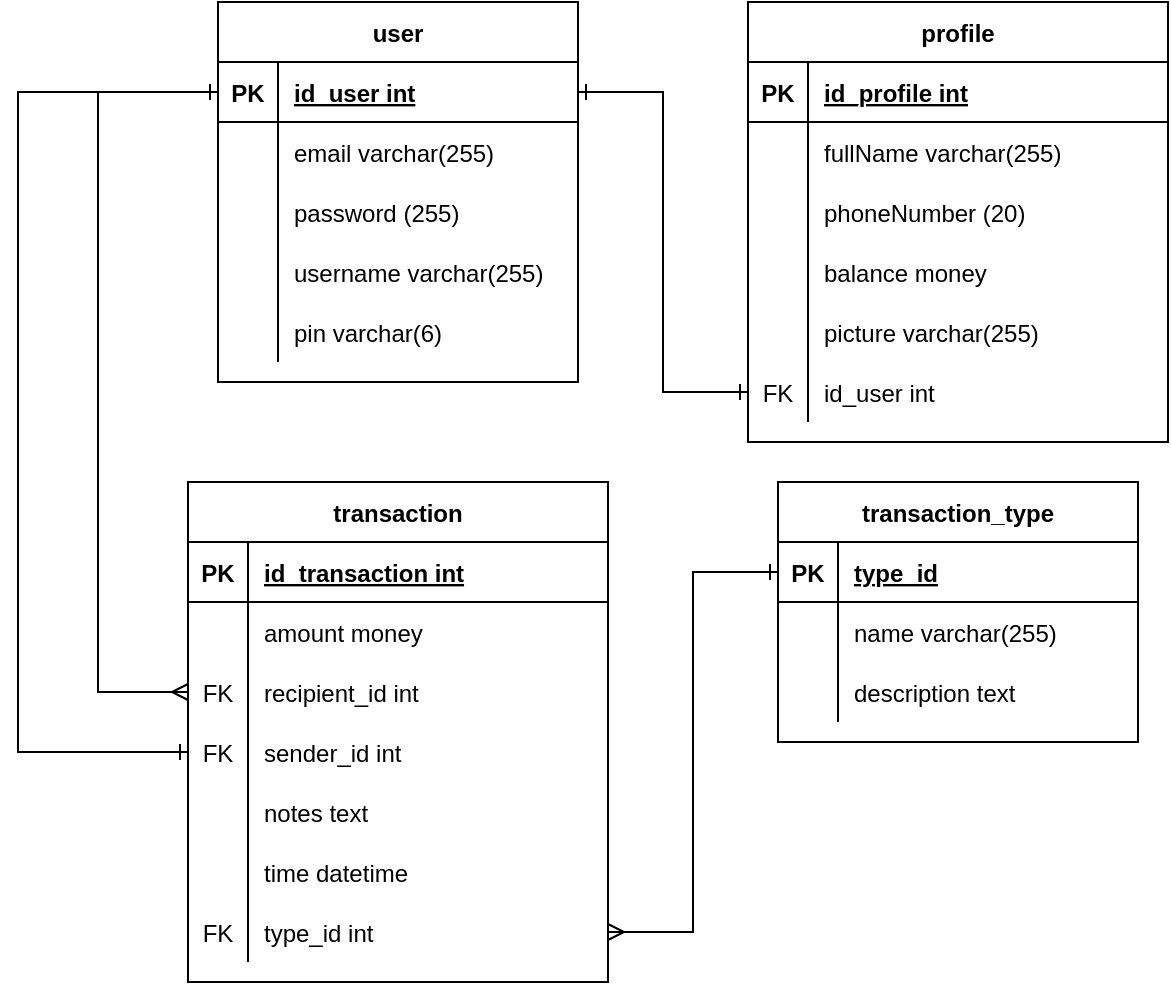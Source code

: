 <mxfile version="20.0.4" type="device"><diagram id="qC_JnfVyUMF0TdlM4Sqn" name="Page-1"><mxGraphModel dx="1695" dy="482" grid="1" gridSize="10" guides="1" tooltips="1" connect="1" arrows="1" fold="1" page="1" pageScale="1" pageWidth="827" pageHeight="1169" math="0" shadow="0"><root><mxCell id="0"/><mxCell id="1" parent="0"/><mxCell id="MFpwhaqTwPsRYEljuMsT-1" value="user" style="shape=table;startSize=30;container=1;collapsible=1;childLayout=tableLayout;fixedRows=1;rowLines=0;fontStyle=1;align=center;resizeLast=1;" parent="1" vertex="1"><mxGeometry x="-280" y="130" width="180" height="190" as="geometry"/></mxCell><mxCell id="MFpwhaqTwPsRYEljuMsT-2" value="" style="shape=tableRow;horizontal=0;startSize=0;swimlaneHead=0;swimlaneBody=0;fillColor=none;collapsible=0;dropTarget=0;points=[[0,0.5],[1,0.5]];portConstraint=eastwest;top=0;left=0;right=0;bottom=1;" parent="MFpwhaqTwPsRYEljuMsT-1" vertex="1"><mxGeometry y="30" width="180" height="30" as="geometry"/></mxCell><mxCell id="MFpwhaqTwPsRYEljuMsT-3" value="PK" style="shape=partialRectangle;connectable=0;fillColor=none;top=0;left=0;bottom=0;right=0;fontStyle=1;overflow=hidden;" parent="MFpwhaqTwPsRYEljuMsT-2" vertex="1"><mxGeometry width="30" height="30" as="geometry"><mxRectangle width="30" height="30" as="alternateBounds"/></mxGeometry></mxCell><mxCell id="MFpwhaqTwPsRYEljuMsT-4" value="id_user int" style="shape=partialRectangle;connectable=0;fillColor=none;top=0;left=0;bottom=0;right=0;align=left;spacingLeft=6;fontStyle=5;overflow=hidden;" parent="MFpwhaqTwPsRYEljuMsT-2" vertex="1"><mxGeometry x="30" width="150" height="30" as="geometry"><mxRectangle width="150" height="30" as="alternateBounds"/></mxGeometry></mxCell><mxCell id="MFpwhaqTwPsRYEljuMsT-5" value="" style="shape=tableRow;horizontal=0;startSize=0;swimlaneHead=0;swimlaneBody=0;fillColor=none;collapsible=0;dropTarget=0;points=[[0,0.5],[1,0.5]];portConstraint=eastwest;top=0;left=0;right=0;bottom=0;" parent="MFpwhaqTwPsRYEljuMsT-1" vertex="1"><mxGeometry y="60" width="180" height="30" as="geometry"/></mxCell><mxCell id="MFpwhaqTwPsRYEljuMsT-6" value="" style="shape=partialRectangle;connectable=0;fillColor=none;top=0;left=0;bottom=0;right=0;editable=1;overflow=hidden;" parent="MFpwhaqTwPsRYEljuMsT-5" vertex="1"><mxGeometry width="30" height="30" as="geometry"><mxRectangle width="30" height="30" as="alternateBounds"/></mxGeometry></mxCell><mxCell id="MFpwhaqTwPsRYEljuMsT-7" value="email varchar(255)" style="shape=partialRectangle;connectable=0;fillColor=none;top=0;left=0;bottom=0;right=0;align=left;spacingLeft=6;overflow=hidden;" parent="MFpwhaqTwPsRYEljuMsT-5" vertex="1"><mxGeometry x="30" width="150" height="30" as="geometry"><mxRectangle width="150" height="30" as="alternateBounds"/></mxGeometry></mxCell><mxCell id="MFpwhaqTwPsRYEljuMsT-8" value="" style="shape=tableRow;horizontal=0;startSize=0;swimlaneHead=0;swimlaneBody=0;fillColor=none;collapsible=0;dropTarget=0;points=[[0,0.5],[1,0.5]];portConstraint=eastwest;top=0;left=0;right=0;bottom=0;" parent="MFpwhaqTwPsRYEljuMsT-1" vertex="1"><mxGeometry y="90" width="180" height="30" as="geometry"/></mxCell><mxCell id="MFpwhaqTwPsRYEljuMsT-9" value="" style="shape=partialRectangle;connectable=0;fillColor=none;top=0;left=0;bottom=0;right=0;editable=1;overflow=hidden;" parent="MFpwhaqTwPsRYEljuMsT-8" vertex="1"><mxGeometry width="30" height="30" as="geometry"><mxRectangle width="30" height="30" as="alternateBounds"/></mxGeometry></mxCell><mxCell id="MFpwhaqTwPsRYEljuMsT-10" value="password (255)" style="shape=partialRectangle;connectable=0;fillColor=none;top=0;left=0;bottom=0;right=0;align=left;spacingLeft=6;overflow=hidden;" parent="MFpwhaqTwPsRYEljuMsT-8" vertex="1"><mxGeometry x="30" width="150" height="30" as="geometry"><mxRectangle width="150" height="30" as="alternateBounds"/></mxGeometry></mxCell><mxCell id="MFpwhaqTwPsRYEljuMsT-11" value="" style="shape=tableRow;horizontal=0;startSize=0;swimlaneHead=0;swimlaneBody=0;fillColor=none;collapsible=0;dropTarget=0;points=[[0,0.5],[1,0.5]];portConstraint=eastwest;top=0;left=0;right=0;bottom=0;" parent="MFpwhaqTwPsRYEljuMsT-1" vertex="1"><mxGeometry y="120" width="180" height="30" as="geometry"/></mxCell><mxCell id="MFpwhaqTwPsRYEljuMsT-12" value="" style="shape=partialRectangle;connectable=0;fillColor=none;top=0;left=0;bottom=0;right=0;editable=1;overflow=hidden;" parent="MFpwhaqTwPsRYEljuMsT-11" vertex="1"><mxGeometry width="30" height="30" as="geometry"><mxRectangle width="30" height="30" as="alternateBounds"/></mxGeometry></mxCell><mxCell id="MFpwhaqTwPsRYEljuMsT-13" value="username varchar(255)" style="shape=partialRectangle;connectable=0;fillColor=none;top=0;left=0;bottom=0;right=0;align=left;spacingLeft=6;overflow=hidden;" parent="MFpwhaqTwPsRYEljuMsT-11" vertex="1"><mxGeometry x="30" width="150" height="30" as="geometry"><mxRectangle width="150" height="30" as="alternateBounds"/></mxGeometry></mxCell><mxCell id="MFpwhaqTwPsRYEljuMsT-14" value="" style="shape=tableRow;horizontal=0;startSize=0;swimlaneHead=0;swimlaneBody=0;fillColor=none;collapsible=0;dropTarget=0;points=[[0,0.5],[1,0.5]];portConstraint=eastwest;top=0;left=0;right=0;bottom=0;" parent="MFpwhaqTwPsRYEljuMsT-1" vertex="1"><mxGeometry y="150" width="180" height="30" as="geometry"/></mxCell><mxCell id="MFpwhaqTwPsRYEljuMsT-15" value="" style="shape=partialRectangle;connectable=0;fillColor=none;top=0;left=0;bottom=0;right=0;editable=1;overflow=hidden;" parent="MFpwhaqTwPsRYEljuMsT-14" vertex="1"><mxGeometry width="30" height="30" as="geometry"><mxRectangle width="30" height="30" as="alternateBounds"/></mxGeometry></mxCell><mxCell id="MFpwhaqTwPsRYEljuMsT-16" value="pin varchar(6)" style="shape=partialRectangle;connectable=0;fillColor=none;top=0;left=0;bottom=0;right=0;align=left;spacingLeft=6;overflow=hidden;" parent="MFpwhaqTwPsRYEljuMsT-14" vertex="1"><mxGeometry x="30" width="150" height="30" as="geometry"><mxRectangle width="150" height="30" as="alternateBounds"/></mxGeometry></mxCell><mxCell id="MFpwhaqTwPsRYEljuMsT-17" value="profile" style="shape=table;startSize=30;container=1;collapsible=1;childLayout=tableLayout;fixedRows=1;rowLines=0;fontStyle=1;align=center;resizeLast=1;" parent="1" vertex="1"><mxGeometry x="-15" y="130" width="210" height="220" as="geometry"/></mxCell><mxCell id="MFpwhaqTwPsRYEljuMsT-18" value="" style="shape=tableRow;horizontal=0;startSize=0;swimlaneHead=0;swimlaneBody=0;fillColor=none;collapsible=0;dropTarget=0;points=[[0,0.5],[1,0.5]];portConstraint=eastwest;top=0;left=0;right=0;bottom=1;" parent="MFpwhaqTwPsRYEljuMsT-17" vertex="1"><mxGeometry y="30" width="210" height="30" as="geometry"/></mxCell><mxCell id="MFpwhaqTwPsRYEljuMsT-19" value="PK" style="shape=partialRectangle;connectable=0;fillColor=none;top=0;left=0;bottom=0;right=0;fontStyle=1;overflow=hidden;" parent="MFpwhaqTwPsRYEljuMsT-18" vertex="1"><mxGeometry width="30" height="30" as="geometry"><mxRectangle width="30" height="30" as="alternateBounds"/></mxGeometry></mxCell><mxCell id="MFpwhaqTwPsRYEljuMsT-20" value="id_profile int" style="shape=partialRectangle;connectable=0;fillColor=none;top=0;left=0;bottom=0;right=0;align=left;spacingLeft=6;fontStyle=5;overflow=hidden;" parent="MFpwhaqTwPsRYEljuMsT-18" vertex="1"><mxGeometry x="30" width="180" height="30" as="geometry"><mxRectangle width="180" height="30" as="alternateBounds"/></mxGeometry></mxCell><mxCell id="MFpwhaqTwPsRYEljuMsT-21" value="" style="shape=tableRow;horizontal=0;startSize=0;swimlaneHead=0;swimlaneBody=0;fillColor=none;collapsible=0;dropTarget=0;points=[[0,0.5],[1,0.5]];portConstraint=eastwest;top=0;left=0;right=0;bottom=0;" parent="MFpwhaqTwPsRYEljuMsT-17" vertex="1"><mxGeometry y="60" width="210" height="30" as="geometry"/></mxCell><mxCell id="MFpwhaqTwPsRYEljuMsT-22" value="" style="shape=partialRectangle;connectable=0;fillColor=none;top=0;left=0;bottom=0;right=0;editable=1;overflow=hidden;" parent="MFpwhaqTwPsRYEljuMsT-21" vertex="1"><mxGeometry width="30" height="30" as="geometry"><mxRectangle width="30" height="30" as="alternateBounds"/></mxGeometry></mxCell><mxCell id="MFpwhaqTwPsRYEljuMsT-23" value="fullName varchar(255)" style="shape=partialRectangle;connectable=0;fillColor=none;top=0;left=0;bottom=0;right=0;align=left;spacingLeft=6;overflow=hidden;" parent="MFpwhaqTwPsRYEljuMsT-21" vertex="1"><mxGeometry x="30" width="180" height="30" as="geometry"><mxRectangle width="180" height="30" as="alternateBounds"/></mxGeometry></mxCell><mxCell id="MFpwhaqTwPsRYEljuMsT-24" value="" style="shape=tableRow;horizontal=0;startSize=0;swimlaneHead=0;swimlaneBody=0;fillColor=none;collapsible=0;dropTarget=0;points=[[0,0.5],[1,0.5]];portConstraint=eastwest;top=0;left=0;right=0;bottom=0;" parent="MFpwhaqTwPsRYEljuMsT-17" vertex="1"><mxGeometry y="90" width="210" height="30" as="geometry"/></mxCell><mxCell id="MFpwhaqTwPsRYEljuMsT-25" value="" style="shape=partialRectangle;connectable=0;fillColor=none;top=0;left=0;bottom=0;right=0;editable=1;overflow=hidden;" parent="MFpwhaqTwPsRYEljuMsT-24" vertex="1"><mxGeometry width="30" height="30" as="geometry"><mxRectangle width="30" height="30" as="alternateBounds"/></mxGeometry></mxCell><mxCell id="MFpwhaqTwPsRYEljuMsT-26" value="phoneNumber (20)" style="shape=partialRectangle;connectable=0;fillColor=none;top=0;left=0;bottom=0;right=0;align=left;spacingLeft=6;overflow=hidden;" parent="MFpwhaqTwPsRYEljuMsT-24" vertex="1"><mxGeometry x="30" width="180" height="30" as="geometry"><mxRectangle width="180" height="30" as="alternateBounds"/></mxGeometry></mxCell><mxCell id="MFpwhaqTwPsRYEljuMsT-27" value="" style="shape=tableRow;horizontal=0;startSize=0;swimlaneHead=0;swimlaneBody=0;fillColor=none;collapsible=0;dropTarget=0;points=[[0,0.5],[1,0.5]];portConstraint=eastwest;top=0;left=0;right=0;bottom=0;" parent="MFpwhaqTwPsRYEljuMsT-17" vertex="1"><mxGeometry y="120" width="210" height="30" as="geometry"/></mxCell><mxCell id="MFpwhaqTwPsRYEljuMsT-28" value="" style="shape=partialRectangle;connectable=0;fillColor=none;top=0;left=0;bottom=0;right=0;editable=1;overflow=hidden;" parent="MFpwhaqTwPsRYEljuMsT-27" vertex="1"><mxGeometry width="30" height="30" as="geometry"><mxRectangle width="30" height="30" as="alternateBounds"/></mxGeometry></mxCell><mxCell id="MFpwhaqTwPsRYEljuMsT-29" value="balance money" style="shape=partialRectangle;connectable=0;fillColor=none;top=0;left=0;bottom=0;right=0;align=left;spacingLeft=6;overflow=hidden;" parent="MFpwhaqTwPsRYEljuMsT-27" vertex="1"><mxGeometry x="30" width="180" height="30" as="geometry"><mxRectangle width="180" height="30" as="alternateBounds"/></mxGeometry></mxCell><mxCell id="MFpwhaqTwPsRYEljuMsT-30" value="" style="shape=tableRow;horizontal=0;startSize=0;swimlaneHead=0;swimlaneBody=0;fillColor=none;collapsible=0;dropTarget=0;points=[[0,0.5],[1,0.5]];portConstraint=eastwest;top=0;left=0;right=0;bottom=0;" parent="MFpwhaqTwPsRYEljuMsT-17" vertex="1"><mxGeometry y="150" width="210" height="30" as="geometry"/></mxCell><mxCell id="MFpwhaqTwPsRYEljuMsT-31" value="" style="shape=partialRectangle;connectable=0;fillColor=none;top=0;left=0;bottom=0;right=0;editable=1;overflow=hidden;" parent="MFpwhaqTwPsRYEljuMsT-30" vertex="1"><mxGeometry width="30" height="30" as="geometry"><mxRectangle width="30" height="30" as="alternateBounds"/></mxGeometry></mxCell><mxCell id="MFpwhaqTwPsRYEljuMsT-32" value="picture varchar(255)" style="shape=partialRectangle;connectable=0;fillColor=none;top=0;left=0;bottom=0;right=0;align=left;spacingLeft=6;overflow=hidden;" parent="MFpwhaqTwPsRYEljuMsT-30" vertex="1"><mxGeometry x="30" width="180" height="30" as="geometry"><mxRectangle width="180" height="30" as="alternateBounds"/></mxGeometry></mxCell><mxCell id="MFpwhaqTwPsRYEljuMsT-58" value="" style="shape=tableRow;horizontal=0;startSize=0;swimlaneHead=0;swimlaneBody=0;fillColor=none;collapsible=0;dropTarget=0;points=[[0,0.5],[1,0.5]];portConstraint=eastwest;top=0;left=0;right=0;bottom=0;" parent="MFpwhaqTwPsRYEljuMsT-17" vertex="1"><mxGeometry y="180" width="210" height="30" as="geometry"/></mxCell><mxCell id="MFpwhaqTwPsRYEljuMsT-59" value="FK" style="shape=partialRectangle;connectable=0;fillColor=none;top=0;left=0;bottom=0;right=0;editable=1;overflow=hidden;" parent="MFpwhaqTwPsRYEljuMsT-58" vertex="1"><mxGeometry width="30" height="30" as="geometry"><mxRectangle width="30" height="30" as="alternateBounds"/></mxGeometry></mxCell><mxCell id="MFpwhaqTwPsRYEljuMsT-60" value="id_user int" style="shape=partialRectangle;connectable=0;fillColor=none;top=0;left=0;bottom=0;right=0;align=left;spacingLeft=6;overflow=hidden;" parent="MFpwhaqTwPsRYEljuMsT-58" vertex="1"><mxGeometry x="30" width="180" height="30" as="geometry"><mxRectangle width="180" height="30" as="alternateBounds"/></mxGeometry></mxCell><mxCell id="MFpwhaqTwPsRYEljuMsT-33" value="transaction" style="shape=table;startSize=30;container=1;collapsible=1;childLayout=tableLayout;fixedRows=1;rowLines=0;fontStyle=1;align=center;resizeLast=1;" parent="1" vertex="1"><mxGeometry x="-295" y="370" width="210" height="250" as="geometry"/></mxCell><mxCell id="MFpwhaqTwPsRYEljuMsT-34" value="" style="shape=tableRow;horizontal=0;startSize=0;swimlaneHead=0;swimlaneBody=0;fillColor=none;collapsible=0;dropTarget=0;points=[[0,0.5],[1,0.5]];portConstraint=eastwest;top=0;left=0;right=0;bottom=1;" parent="MFpwhaqTwPsRYEljuMsT-33" vertex="1"><mxGeometry y="30" width="210" height="30" as="geometry"/></mxCell><mxCell id="MFpwhaqTwPsRYEljuMsT-35" value="PK" style="shape=partialRectangle;connectable=0;fillColor=none;top=0;left=0;bottom=0;right=0;fontStyle=1;overflow=hidden;" parent="MFpwhaqTwPsRYEljuMsT-34" vertex="1"><mxGeometry width="30" height="30" as="geometry"><mxRectangle width="30" height="30" as="alternateBounds"/></mxGeometry></mxCell><mxCell id="MFpwhaqTwPsRYEljuMsT-36" value="id_transaction int" style="shape=partialRectangle;connectable=0;fillColor=none;top=0;left=0;bottom=0;right=0;align=left;spacingLeft=6;fontStyle=5;overflow=hidden;" parent="MFpwhaqTwPsRYEljuMsT-34" vertex="1"><mxGeometry x="30" width="180" height="30" as="geometry"><mxRectangle width="180" height="30" as="alternateBounds"/></mxGeometry></mxCell><mxCell id="MFpwhaqTwPsRYEljuMsT-37" value="" style="shape=tableRow;horizontal=0;startSize=0;swimlaneHead=0;swimlaneBody=0;fillColor=none;collapsible=0;dropTarget=0;points=[[0,0.5],[1,0.5]];portConstraint=eastwest;top=0;left=0;right=0;bottom=0;" parent="MFpwhaqTwPsRYEljuMsT-33" vertex="1"><mxGeometry y="60" width="210" height="30" as="geometry"/></mxCell><mxCell id="MFpwhaqTwPsRYEljuMsT-38" value="" style="shape=partialRectangle;connectable=0;fillColor=none;top=0;left=0;bottom=0;right=0;editable=1;overflow=hidden;" parent="MFpwhaqTwPsRYEljuMsT-37" vertex="1"><mxGeometry width="30" height="30" as="geometry"><mxRectangle width="30" height="30" as="alternateBounds"/></mxGeometry></mxCell><mxCell id="MFpwhaqTwPsRYEljuMsT-39" value="amount money" style="shape=partialRectangle;connectable=0;fillColor=none;top=0;left=0;bottom=0;right=0;align=left;spacingLeft=6;overflow=hidden;" parent="MFpwhaqTwPsRYEljuMsT-37" vertex="1"><mxGeometry x="30" width="180" height="30" as="geometry"><mxRectangle width="180" height="30" as="alternateBounds"/></mxGeometry></mxCell><mxCell id="MFpwhaqTwPsRYEljuMsT-40" value="" style="shape=tableRow;horizontal=0;startSize=0;swimlaneHead=0;swimlaneBody=0;fillColor=none;collapsible=0;dropTarget=0;points=[[0,0.5],[1,0.5]];portConstraint=eastwest;top=0;left=0;right=0;bottom=0;" parent="MFpwhaqTwPsRYEljuMsT-33" vertex="1"><mxGeometry y="90" width="210" height="30" as="geometry"/></mxCell><mxCell id="MFpwhaqTwPsRYEljuMsT-41" value="FK" style="shape=partialRectangle;connectable=0;fillColor=none;top=0;left=0;bottom=0;right=0;editable=1;overflow=hidden;" parent="MFpwhaqTwPsRYEljuMsT-40" vertex="1"><mxGeometry width="30" height="30" as="geometry"><mxRectangle width="30" height="30" as="alternateBounds"/></mxGeometry></mxCell><mxCell id="MFpwhaqTwPsRYEljuMsT-42" value="recipient_id int" style="shape=partialRectangle;connectable=0;fillColor=none;top=0;left=0;bottom=0;right=0;align=left;spacingLeft=6;overflow=hidden;" parent="MFpwhaqTwPsRYEljuMsT-40" vertex="1"><mxGeometry x="30" width="180" height="30" as="geometry"><mxRectangle width="180" height="30" as="alternateBounds"/></mxGeometry></mxCell><mxCell id="MFpwhaqTwPsRYEljuMsT-43" value="" style="shape=tableRow;horizontal=0;startSize=0;swimlaneHead=0;swimlaneBody=0;fillColor=none;collapsible=0;dropTarget=0;points=[[0,0.5],[1,0.5]];portConstraint=eastwest;top=0;left=0;right=0;bottom=0;" parent="MFpwhaqTwPsRYEljuMsT-33" vertex="1"><mxGeometry y="120" width="210" height="30" as="geometry"/></mxCell><mxCell id="MFpwhaqTwPsRYEljuMsT-44" value="FK" style="shape=partialRectangle;connectable=0;fillColor=none;top=0;left=0;bottom=0;right=0;editable=1;overflow=hidden;" parent="MFpwhaqTwPsRYEljuMsT-43" vertex="1"><mxGeometry width="30" height="30" as="geometry"><mxRectangle width="30" height="30" as="alternateBounds"/></mxGeometry></mxCell><mxCell id="MFpwhaqTwPsRYEljuMsT-45" value="sender_id int" style="shape=partialRectangle;connectable=0;fillColor=none;top=0;left=0;bottom=0;right=0;align=left;spacingLeft=6;overflow=hidden;" parent="MFpwhaqTwPsRYEljuMsT-43" vertex="1"><mxGeometry x="30" width="180" height="30" as="geometry"><mxRectangle width="180" height="30" as="alternateBounds"/></mxGeometry></mxCell><mxCell id="MFpwhaqTwPsRYEljuMsT-46" value="" style="shape=tableRow;horizontal=0;startSize=0;swimlaneHead=0;swimlaneBody=0;fillColor=none;collapsible=0;dropTarget=0;points=[[0,0.5],[1,0.5]];portConstraint=eastwest;top=0;left=0;right=0;bottom=0;" parent="MFpwhaqTwPsRYEljuMsT-33" vertex="1"><mxGeometry y="150" width="210" height="30" as="geometry"/></mxCell><mxCell id="MFpwhaqTwPsRYEljuMsT-47" value="" style="shape=partialRectangle;connectable=0;fillColor=none;top=0;left=0;bottom=0;right=0;editable=1;overflow=hidden;" parent="MFpwhaqTwPsRYEljuMsT-46" vertex="1"><mxGeometry width="30" height="30" as="geometry"><mxRectangle width="30" height="30" as="alternateBounds"/></mxGeometry></mxCell><mxCell id="MFpwhaqTwPsRYEljuMsT-48" value="notes text" style="shape=partialRectangle;connectable=0;fillColor=none;top=0;left=0;bottom=0;right=0;align=left;spacingLeft=6;overflow=hidden;" parent="MFpwhaqTwPsRYEljuMsT-46" vertex="1"><mxGeometry x="30" width="180" height="30" as="geometry"><mxRectangle width="180" height="30" as="alternateBounds"/></mxGeometry></mxCell><mxCell id="MFpwhaqTwPsRYEljuMsT-49" value="" style="shape=tableRow;horizontal=0;startSize=0;swimlaneHead=0;swimlaneBody=0;fillColor=none;collapsible=0;dropTarget=0;points=[[0,0.5],[1,0.5]];portConstraint=eastwest;top=0;left=0;right=0;bottom=0;" parent="MFpwhaqTwPsRYEljuMsT-33" vertex="1"><mxGeometry y="180" width="210" height="30" as="geometry"/></mxCell><mxCell id="MFpwhaqTwPsRYEljuMsT-50" value="" style="shape=partialRectangle;connectable=0;fillColor=none;top=0;left=0;bottom=0;right=0;editable=1;overflow=hidden;" parent="MFpwhaqTwPsRYEljuMsT-49" vertex="1"><mxGeometry width="30" height="30" as="geometry"><mxRectangle width="30" height="30" as="alternateBounds"/></mxGeometry></mxCell><mxCell id="MFpwhaqTwPsRYEljuMsT-51" value="time datetime" style="shape=partialRectangle;connectable=0;fillColor=none;top=0;left=0;bottom=0;right=0;align=left;spacingLeft=6;overflow=hidden;" parent="MFpwhaqTwPsRYEljuMsT-49" vertex="1"><mxGeometry x="30" width="180" height="30" as="geometry"><mxRectangle width="180" height="30" as="alternateBounds"/></mxGeometry></mxCell><mxCell id="MFpwhaqTwPsRYEljuMsT-52" value="" style="shape=tableRow;horizontal=0;startSize=0;swimlaneHead=0;swimlaneBody=0;fillColor=none;collapsible=0;dropTarget=0;points=[[0,0.5],[1,0.5]];portConstraint=eastwest;top=0;left=0;right=0;bottom=0;" parent="MFpwhaqTwPsRYEljuMsT-33" vertex="1"><mxGeometry y="210" width="210" height="30" as="geometry"/></mxCell><mxCell id="MFpwhaqTwPsRYEljuMsT-53" value="FK" style="shape=partialRectangle;connectable=0;fillColor=none;top=0;left=0;bottom=0;right=0;editable=1;overflow=hidden;" parent="MFpwhaqTwPsRYEljuMsT-52" vertex="1"><mxGeometry width="30" height="30" as="geometry"><mxRectangle width="30" height="30" as="alternateBounds"/></mxGeometry></mxCell><mxCell id="MFpwhaqTwPsRYEljuMsT-54" value="type_id int" style="shape=partialRectangle;connectable=0;fillColor=none;top=0;left=0;bottom=0;right=0;align=left;spacingLeft=6;overflow=hidden;" parent="MFpwhaqTwPsRYEljuMsT-52" vertex="1"><mxGeometry x="30" width="180" height="30" as="geometry"><mxRectangle width="180" height="30" as="alternateBounds"/></mxGeometry></mxCell><mxCell id="MFpwhaqTwPsRYEljuMsT-61" value="transaction_type" style="shape=table;startSize=30;container=1;collapsible=1;childLayout=tableLayout;fixedRows=1;rowLines=0;fontStyle=1;align=center;resizeLast=1;" parent="1" vertex="1"><mxGeometry y="370" width="180" height="130" as="geometry"><mxRectangle y="370" width="140" height="30" as="alternateBounds"/></mxGeometry></mxCell><mxCell id="MFpwhaqTwPsRYEljuMsT-62" value="" style="shape=tableRow;horizontal=0;startSize=0;swimlaneHead=0;swimlaneBody=0;fillColor=none;collapsible=0;dropTarget=0;points=[[0,0.5],[1,0.5]];portConstraint=eastwest;top=0;left=0;right=0;bottom=1;" parent="MFpwhaqTwPsRYEljuMsT-61" vertex="1"><mxGeometry y="30" width="180" height="30" as="geometry"/></mxCell><mxCell id="MFpwhaqTwPsRYEljuMsT-63" value="PK" style="shape=partialRectangle;connectable=0;fillColor=none;top=0;left=0;bottom=0;right=0;fontStyle=1;overflow=hidden;" parent="MFpwhaqTwPsRYEljuMsT-62" vertex="1"><mxGeometry width="30" height="30" as="geometry"><mxRectangle width="30" height="30" as="alternateBounds"/></mxGeometry></mxCell><mxCell id="MFpwhaqTwPsRYEljuMsT-64" value="type_id" style="shape=partialRectangle;connectable=0;fillColor=none;top=0;left=0;bottom=0;right=0;align=left;spacingLeft=6;fontStyle=5;overflow=hidden;" parent="MFpwhaqTwPsRYEljuMsT-62" vertex="1"><mxGeometry x="30" width="150" height="30" as="geometry"><mxRectangle width="150" height="30" as="alternateBounds"/></mxGeometry></mxCell><mxCell id="MFpwhaqTwPsRYEljuMsT-65" value="" style="shape=tableRow;horizontal=0;startSize=0;swimlaneHead=0;swimlaneBody=0;fillColor=none;collapsible=0;dropTarget=0;points=[[0,0.5],[1,0.5]];portConstraint=eastwest;top=0;left=0;right=0;bottom=0;" parent="MFpwhaqTwPsRYEljuMsT-61" vertex="1"><mxGeometry y="60" width="180" height="30" as="geometry"/></mxCell><mxCell id="MFpwhaqTwPsRYEljuMsT-66" value="" style="shape=partialRectangle;connectable=0;fillColor=none;top=0;left=0;bottom=0;right=0;editable=1;overflow=hidden;" parent="MFpwhaqTwPsRYEljuMsT-65" vertex="1"><mxGeometry width="30" height="30" as="geometry"><mxRectangle width="30" height="30" as="alternateBounds"/></mxGeometry></mxCell><mxCell id="MFpwhaqTwPsRYEljuMsT-67" value="name varchar(255)" style="shape=partialRectangle;connectable=0;fillColor=none;top=0;left=0;bottom=0;right=0;align=left;spacingLeft=6;overflow=hidden;" parent="MFpwhaqTwPsRYEljuMsT-65" vertex="1"><mxGeometry x="30" width="150" height="30" as="geometry"><mxRectangle width="150" height="30" as="alternateBounds"/></mxGeometry></mxCell><mxCell id="MFpwhaqTwPsRYEljuMsT-68" value="" style="shape=tableRow;horizontal=0;startSize=0;swimlaneHead=0;swimlaneBody=0;fillColor=none;collapsible=0;dropTarget=0;points=[[0,0.5],[1,0.5]];portConstraint=eastwest;top=0;left=0;right=0;bottom=0;" parent="MFpwhaqTwPsRYEljuMsT-61" vertex="1"><mxGeometry y="90" width="180" height="30" as="geometry"/></mxCell><mxCell id="MFpwhaqTwPsRYEljuMsT-69" value="" style="shape=partialRectangle;connectable=0;fillColor=none;top=0;left=0;bottom=0;right=0;editable=1;overflow=hidden;" parent="MFpwhaqTwPsRYEljuMsT-68" vertex="1"><mxGeometry width="30" height="30" as="geometry"><mxRectangle width="30" height="30" as="alternateBounds"/></mxGeometry></mxCell><mxCell id="MFpwhaqTwPsRYEljuMsT-70" value="description text" style="shape=partialRectangle;connectable=0;fillColor=none;top=0;left=0;bottom=0;right=0;align=left;spacingLeft=6;overflow=hidden;" parent="MFpwhaqTwPsRYEljuMsT-68" vertex="1"><mxGeometry x="30" width="150" height="30" as="geometry"><mxRectangle width="150" height="30" as="alternateBounds"/></mxGeometry></mxCell><mxCell id="MFpwhaqTwPsRYEljuMsT-76" style="edgeStyle=orthogonalEdgeStyle;rounded=0;orthogonalLoop=1;jettySize=auto;html=1;entryX=0;entryY=0.5;entryDx=0;entryDy=0;startArrow=ERone;startFill=0;endArrow=ERone;endFill=0;" parent="1" source="MFpwhaqTwPsRYEljuMsT-2" target="MFpwhaqTwPsRYEljuMsT-58" edge="1"><mxGeometry relative="1" as="geometry"/></mxCell><mxCell id="u1AtnvtimWXnNXUSJAap-2" style="edgeStyle=orthogonalEdgeStyle;rounded=0;orthogonalLoop=1;jettySize=auto;html=1;entryX=1;entryY=0.5;entryDx=0;entryDy=0;endArrow=ERmany;endFill=0;startArrow=ERone;startFill=0;" parent="1" source="MFpwhaqTwPsRYEljuMsT-62" target="MFpwhaqTwPsRYEljuMsT-52" edge="1"><mxGeometry relative="1" as="geometry"/></mxCell><mxCell id="u1AtnvtimWXnNXUSJAap-3" style="edgeStyle=orthogonalEdgeStyle;rounded=0;orthogonalLoop=1;jettySize=auto;html=1;entryX=0;entryY=0.5;entryDx=0;entryDy=0;startArrow=ERone;startFill=0;endArrow=ERmany;endFill=0;" parent="1" source="MFpwhaqTwPsRYEljuMsT-2" target="MFpwhaqTwPsRYEljuMsT-40" edge="1"><mxGeometry relative="1" as="geometry"><Array as="points"><mxPoint x="-340" y="175"/><mxPoint x="-340" y="475"/></Array></mxGeometry></mxCell><mxCell id="u1AtnvtimWXnNXUSJAap-4" style="edgeStyle=orthogonalEdgeStyle;rounded=0;orthogonalLoop=1;jettySize=auto;html=1;entryX=0;entryY=0.5;entryDx=0;entryDy=0;startArrow=ERone;startFill=0;endArrow=ERone;endFill=0;" parent="1" source="MFpwhaqTwPsRYEljuMsT-2" target="MFpwhaqTwPsRYEljuMsT-43" edge="1"><mxGeometry relative="1" as="geometry"><Array as="points"><mxPoint x="-380" y="175"/><mxPoint x="-380" y="505"/></Array></mxGeometry></mxCell></root></mxGraphModel></diagram></mxfile>